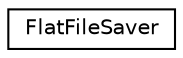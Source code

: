 digraph "Graphical Class Hierarchy"
{
  edge [fontname="Helvetica",fontsize="10",labelfontname="Helvetica",labelfontsize="10"];
  node [fontname="Helvetica",fontsize="10",shape=record];
  rankdir="LR";
  Node1 [label="FlatFileSaver",height=0.2,width=0.4,color="black", fillcolor="white", style="filled",URL="$class_flat_file_saver.html"];
}
